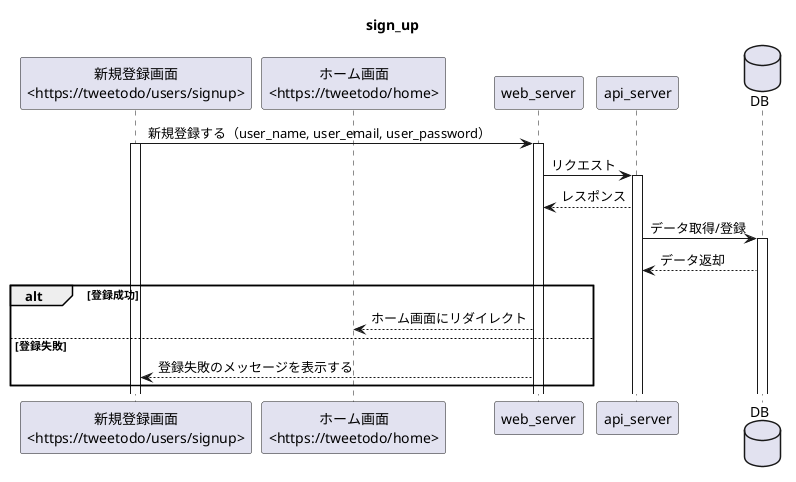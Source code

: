 @startuml
title sign_up 
"新規登録画面\n<https://tweetodo/users/signup>" as signup -> web_server :  新規登録する（user_name, user_email, user_password）
activate signup
activate web_server

web_server -> api_server : リクエスト
activate api_server
api_server --> web_server : レスポンス
database DB
api_server -> DB : データ取得/登録
activate DB
DB --> api_server : データ返却

alt 登録成功
	web_server --> "ホーム画面\n<https://tweetodo/home>" as home : ホーム画面にリダイレクト
else 登録失敗
	web_server --> signup: 登録失敗のメッセージを表示する
end

participant signup order 10
participant home order 20
participant web_server order 30
participant api_server order 40
participant DB order 50

@enduml

